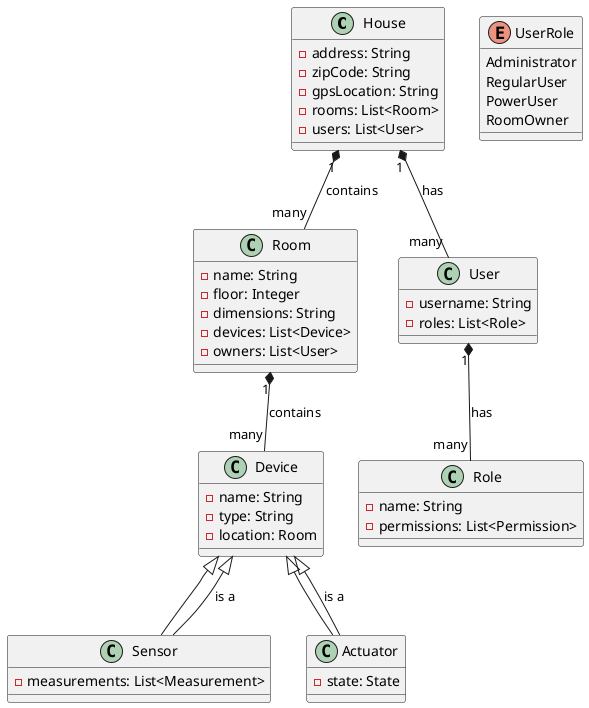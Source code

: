 @startuml

class House {
    - address: String
    - zipCode: String
    - gpsLocation: String
    - rooms: List<Room>
    - users: List<User>
}

class Room {
    - name: String
    - floor: Integer
    - dimensions: String
    - devices: List<Device>
    - owners: List<User>
}

class Device {
    - name: String
    - type: String
    - location: Room
}

class Sensor extends Device {
    - measurements: List<Measurement>
}

class Actuator extends Device {
    - state: State
}

class User {
    - username: String
    - roles: List<Role>
}

class Role {
    - name: String
    - permissions: List<Permission>
}

enum UserRole {
    Administrator
    RegularUser
    PowerUser
    RoomOwner
}

House "1" *-- "many" Room : contains
Room "1" *-- "many" Device : contains
Device <|-- Sensor : is a
Device <|-- Actuator : is a
House "1" *-- "many" User : has
User "1" *-- "many" Role : has
@enduml